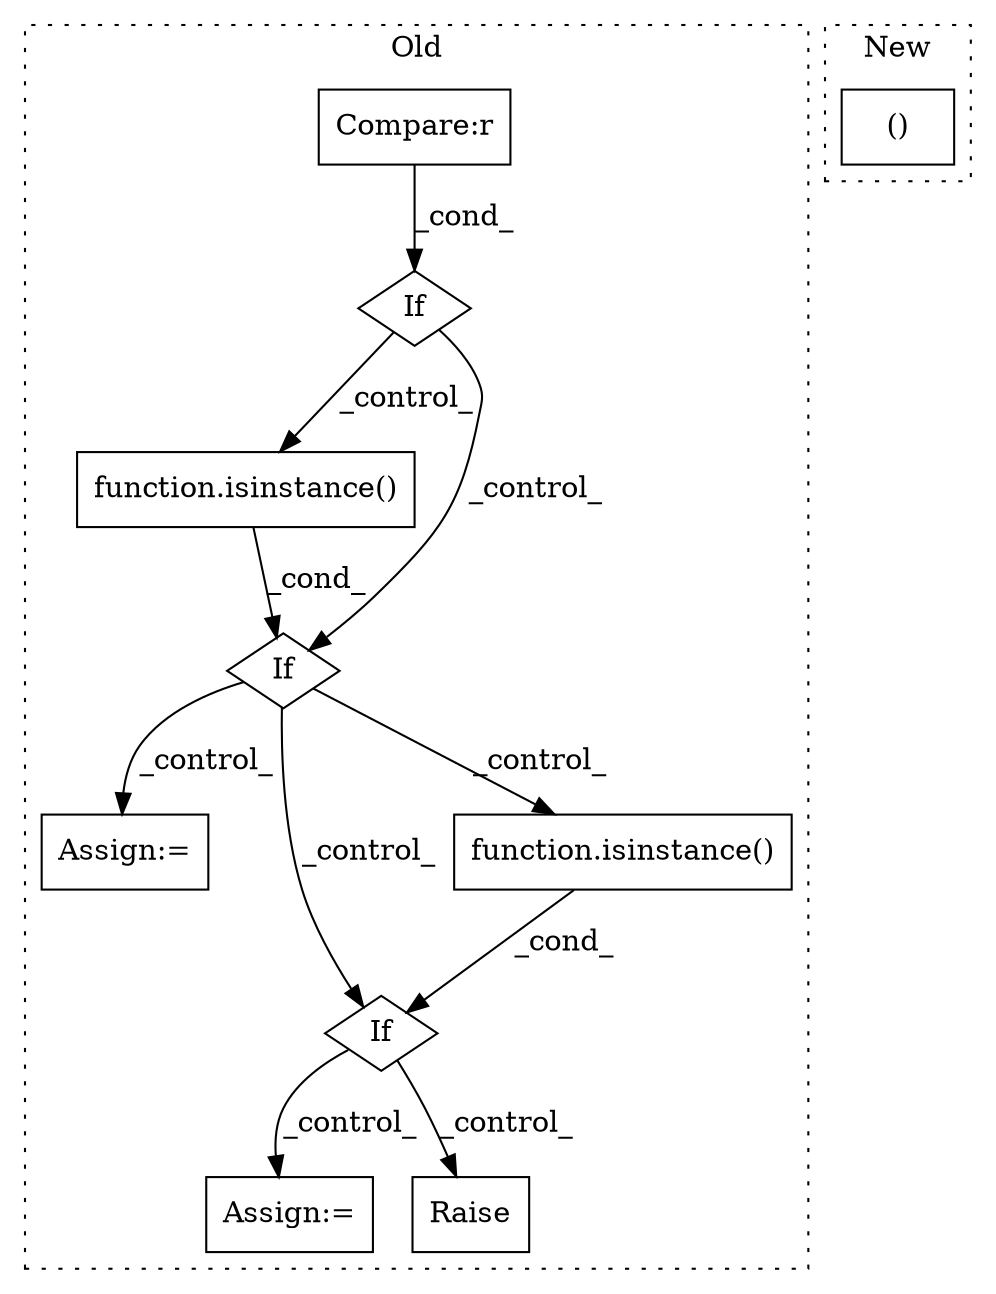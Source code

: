 digraph G {
subgraph cluster0 {
1 [label="function.isinstance()" a="75" s="13949,13972" l="11,1" shape="box"];
3 [label="If" a="96" s="13946" l="3" shape="diamond"];
4 [label="Assign:=" a="68" s="14414" l="3" shape="box"];
5 [label="Assign:=" a="68" s="14220" l="3" shape="box"];
6 [label="If" a="96" s="13741" l="3" shape="diamond"];
7 [label="Compare:r" a="40" s="13744" l="20" shape="box"];
8 [label="Raise" a="91" s="14660" l="6" shape="box"];
9 [label="If" a="96" s="14260" l="0" shape="diamond"];
10 [label="function.isinstance()" a="75" s="14260,14284" l="11,1" shape="box"];
label = "Old";
style="dotted";
}
subgraph cluster1 {
2 [label="()" a="54" s="13843" l="50" shape="box"];
label = "New";
style="dotted";
}
1 -> 3 [label="_cond_"];
3 -> 9 [label="_control_"];
3 -> 10 [label="_control_"];
3 -> 5 [label="_control_"];
6 -> 3 [label="_control_"];
6 -> 1 [label="_control_"];
7 -> 6 [label="_cond_"];
9 -> 8 [label="_control_"];
9 -> 4 [label="_control_"];
10 -> 9 [label="_cond_"];
}